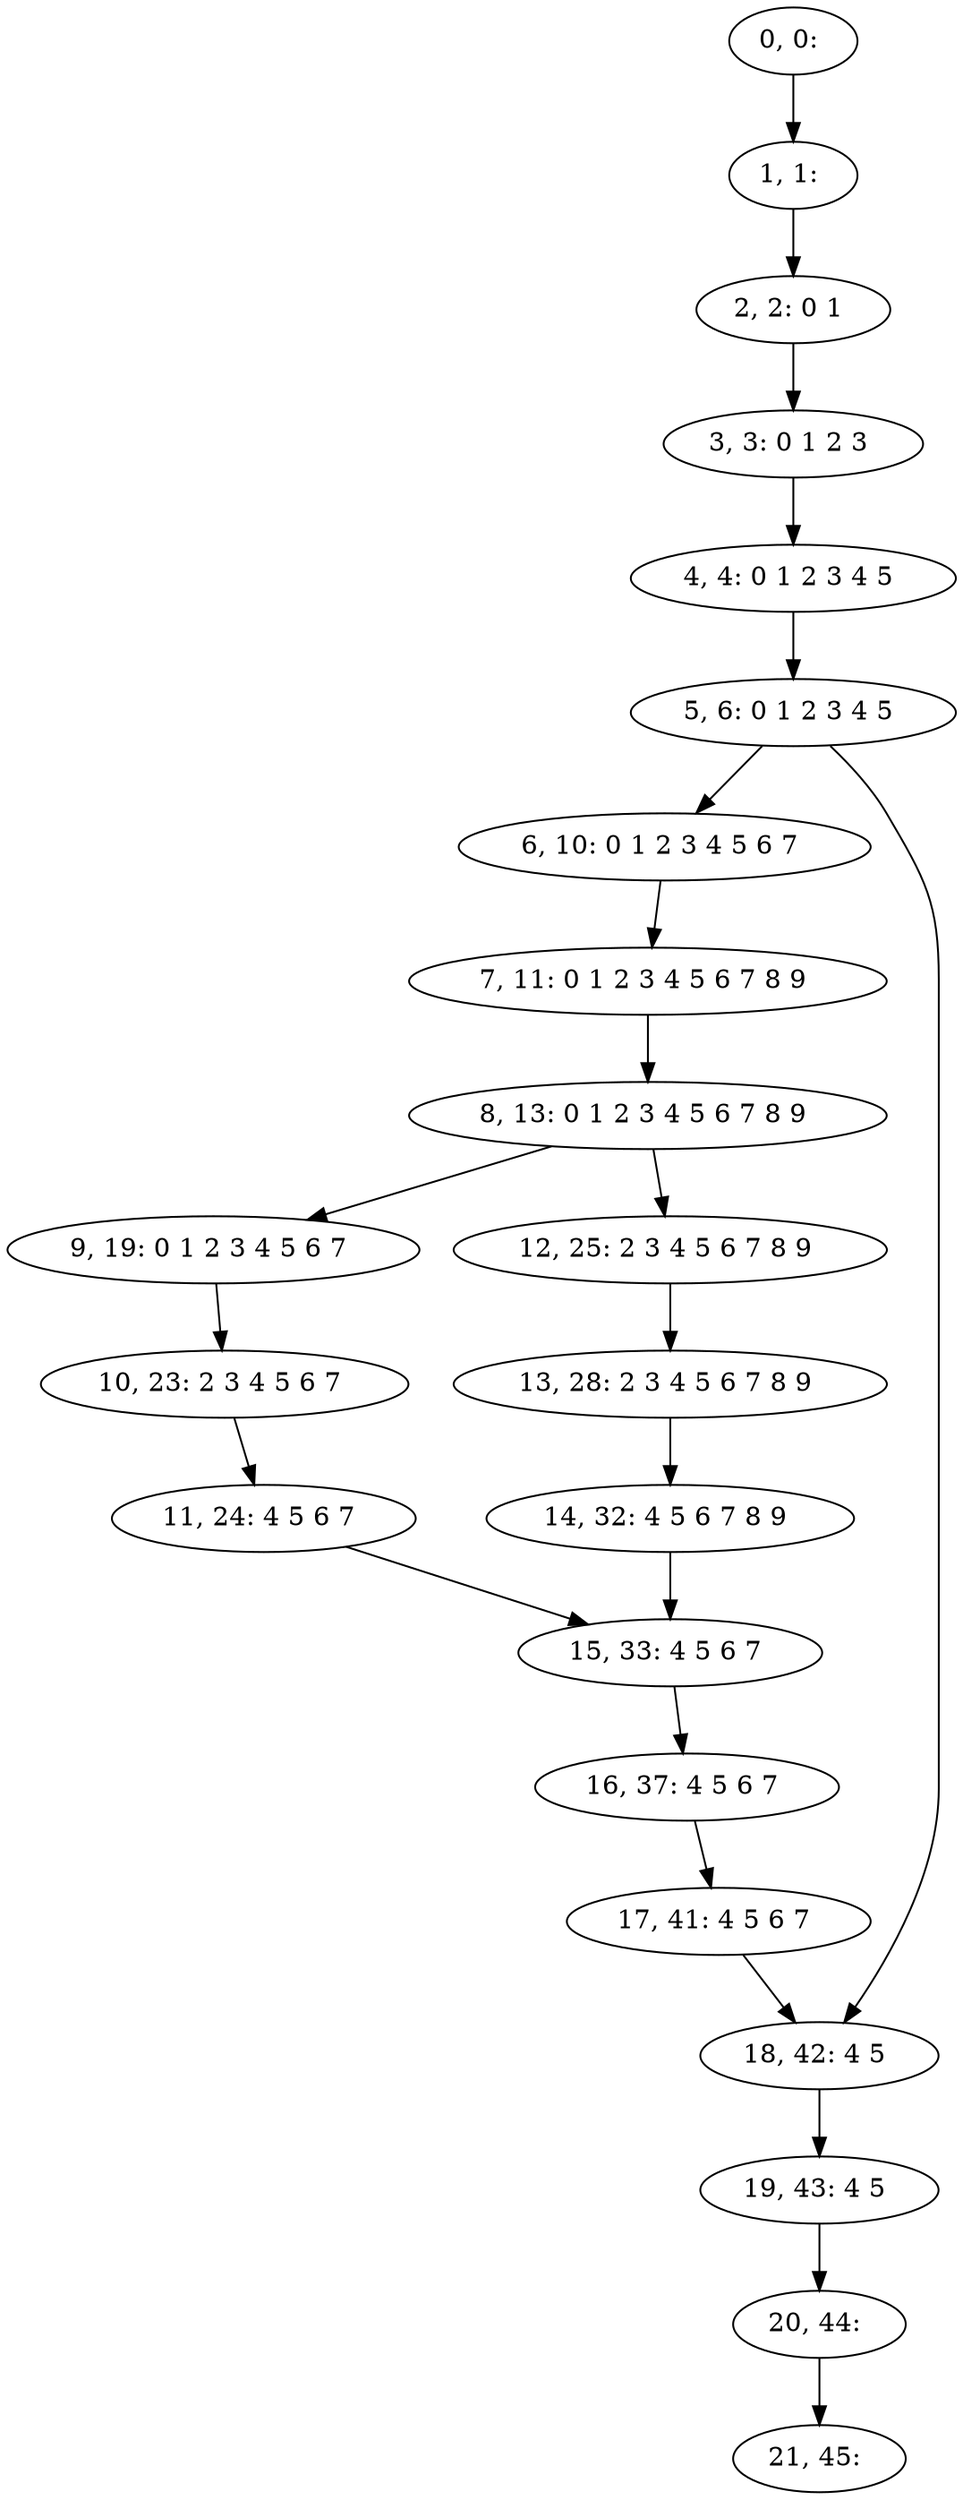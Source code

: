 digraph G {
0[label="0, 0: "];
1[label="1, 1: "];
2[label="2, 2: 0 1 "];
3[label="3, 3: 0 1 2 3 "];
4[label="4, 4: 0 1 2 3 4 5 "];
5[label="5, 6: 0 1 2 3 4 5 "];
6[label="6, 10: 0 1 2 3 4 5 6 7 "];
7[label="7, 11: 0 1 2 3 4 5 6 7 8 9 "];
8[label="8, 13: 0 1 2 3 4 5 6 7 8 9 "];
9[label="9, 19: 0 1 2 3 4 5 6 7 "];
10[label="10, 23: 2 3 4 5 6 7 "];
11[label="11, 24: 4 5 6 7 "];
12[label="12, 25: 2 3 4 5 6 7 8 9 "];
13[label="13, 28: 2 3 4 5 6 7 8 9 "];
14[label="14, 32: 4 5 6 7 8 9 "];
15[label="15, 33: 4 5 6 7 "];
16[label="16, 37: 4 5 6 7 "];
17[label="17, 41: 4 5 6 7 "];
18[label="18, 42: 4 5 "];
19[label="19, 43: 4 5 "];
20[label="20, 44: "];
21[label="21, 45: "];
0->1 ;
1->2 ;
2->3 ;
3->4 ;
4->5 ;
5->6 ;
5->18 ;
6->7 ;
7->8 ;
8->9 ;
8->12 ;
9->10 ;
10->11 ;
11->15 ;
12->13 ;
13->14 ;
14->15 ;
15->16 ;
16->17 ;
17->18 ;
18->19 ;
19->20 ;
20->21 ;
}
